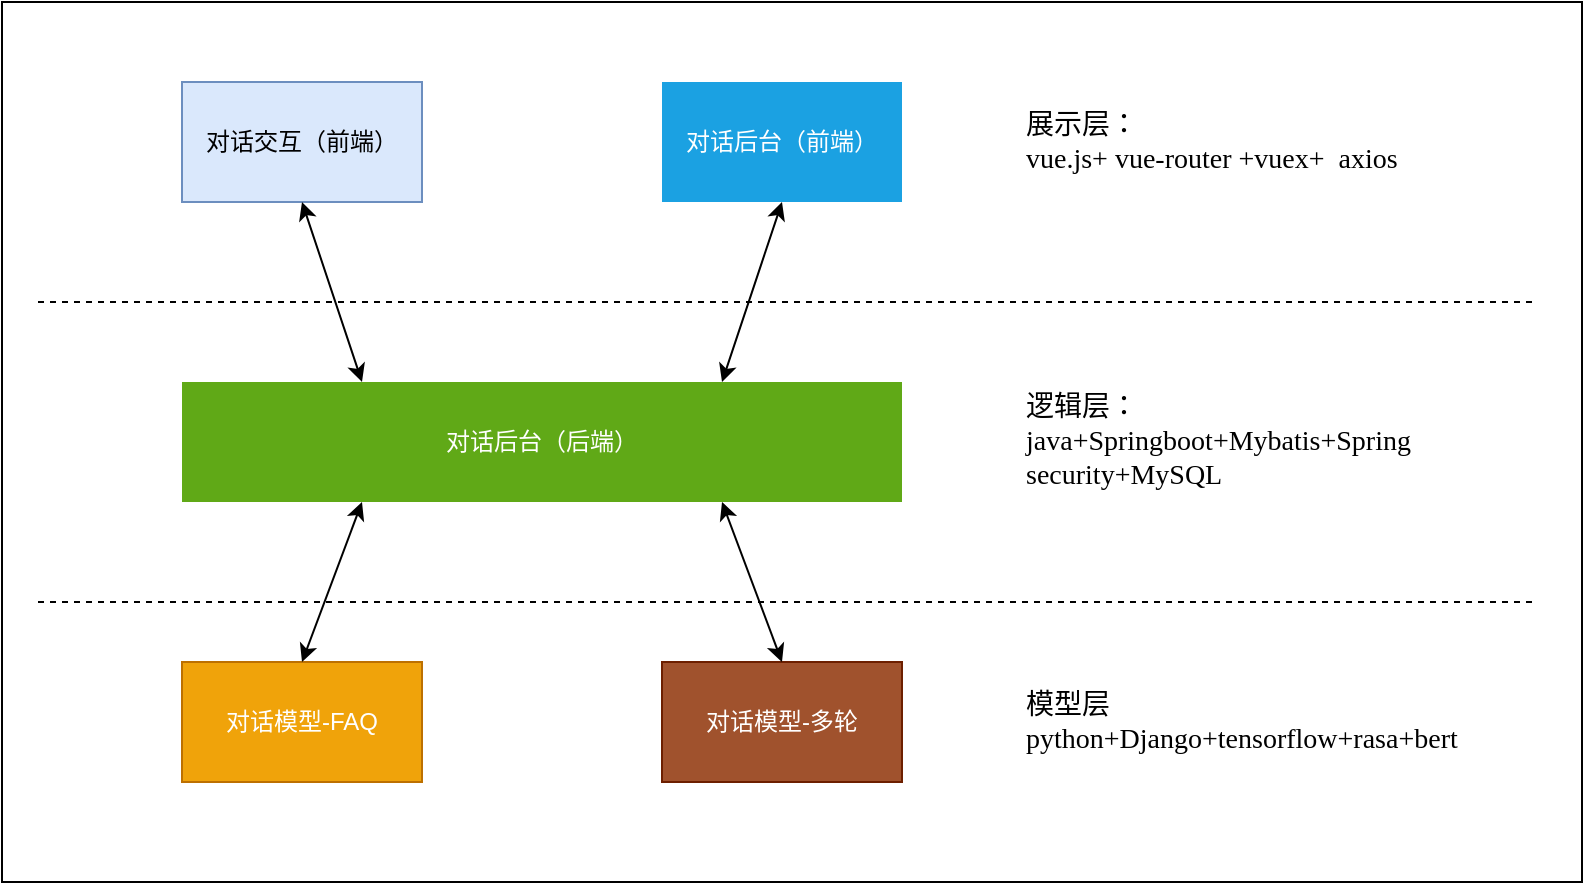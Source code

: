<mxfile version="12.7.4" type="github"><diagram id="HHkCW6bzJHq7u3sb4jT1" name="第 1 页"><mxGraphModel dx="1038" dy="539" grid="1" gridSize="10" guides="1" tooltips="1" connect="1" arrows="1" fold="1" page="1" pageScale="1" pageWidth="827" pageHeight="1169" math="0" shadow="0"><root><mxCell id="0"/><mxCell id="1" parent="0"/><mxCell id="LPsa5BOYDRLZkjnAQ2Mv-16" value="" style="rounded=0;whiteSpace=wrap;html=1;fillColor=#ffffff;" vertex="1" parent="1"><mxGeometry x="50" y="60" width="790" height="440" as="geometry"/></mxCell><mxCell id="LPsa5BOYDRLZkjnAQ2Mv-1" value="对话交互（前端）" style="rounded=0;whiteSpace=wrap;html=1;fillColor=#dae8fc;strokeColor=#6c8ebf;" vertex="1" parent="1"><mxGeometry x="140" y="100" width="120" height="60" as="geometry"/></mxCell><mxCell id="LPsa5BOYDRLZkjnAQ2Mv-2" value="对话后台（前端）" style="rounded=0;whiteSpace=wrap;html=1;fillColor=#1ba1e2;strokeColor=none;fontColor=#ffffff;" vertex="1" parent="1"><mxGeometry x="380" y="100" width="120" height="60" as="geometry"/></mxCell><mxCell id="LPsa5BOYDRLZkjnAQ2Mv-3" value="对话后台（后端）" style="rounded=0;whiteSpace=wrap;html=1;fillColor=#60a917;strokeColor=none;fontColor=#ffffff;" vertex="1" parent="1"><mxGeometry x="140" y="250" width="360" height="60" as="geometry"/></mxCell><mxCell id="LPsa5BOYDRLZkjnAQ2Mv-4" value="对话模型-FAQ" style="rounded=0;whiteSpace=wrap;html=1;fillColor=#f0a30a;strokeColor=#BD7000;fontColor=#ffffff;" vertex="1" parent="1"><mxGeometry x="140" y="390" width="120" height="60" as="geometry"/></mxCell><mxCell id="LPsa5BOYDRLZkjnAQ2Mv-5" value="对话模型-多轮" style="rounded=0;whiteSpace=wrap;html=1;fillColor=#a0522d;strokeColor=#6D1F00;fontColor=#ffffff;" vertex="1" parent="1"><mxGeometry x="380" y="390" width="120" height="60" as="geometry"/></mxCell><mxCell id="LPsa5BOYDRLZkjnAQ2Mv-6" value="" style="endArrow=classic;startArrow=classic;html=1;entryX=0.5;entryY=1;entryDx=0;entryDy=0;exitX=0.25;exitY=0;exitDx=0;exitDy=0;" edge="1" parent="1" source="LPsa5BOYDRLZkjnAQ2Mv-3" target="LPsa5BOYDRLZkjnAQ2Mv-1"><mxGeometry width="50" height="50" relative="1" as="geometry"><mxPoint x="70" y="380" as="sourcePoint"/><mxPoint x="120" y="330" as="targetPoint"/></mxGeometry></mxCell><mxCell id="LPsa5BOYDRLZkjnAQ2Mv-7" value="" style="endArrow=classic;startArrow=classic;html=1;entryX=0.5;entryY=1;entryDx=0;entryDy=0;exitX=0.75;exitY=0;exitDx=0;exitDy=0;" edge="1" parent="1" source="LPsa5BOYDRLZkjnAQ2Mv-3" target="LPsa5BOYDRLZkjnAQ2Mv-2"><mxGeometry width="50" height="50" relative="1" as="geometry"><mxPoint x="209.76" y="257.18" as="sourcePoint"/><mxPoint x="210" y="170" as="targetPoint"/></mxGeometry></mxCell><mxCell id="LPsa5BOYDRLZkjnAQ2Mv-8" value="" style="endArrow=classic;startArrow=classic;html=1;entryX=0.5;entryY=0;entryDx=0;entryDy=0;exitX=0.25;exitY=1;exitDx=0;exitDy=0;" edge="1" parent="1" source="LPsa5BOYDRLZkjnAQ2Mv-3" target="LPsa5BOYDRLZkjnAQ2Mv-4"><mxGeometry width="50" height="50" relative="1" as="geometry"><mxPoint x="209.76" y="257.18" as="sourcePoint"/><mxPoint x="210" y="170" as="targetPoint"/></mxGeometry></mxCell><mxCell id="LPsa5BOYDRLZkjnAQ2Mv-9" value="" style="endArrow=classic;startArrow=classic;html=1;entryX=0.5;entryY=0;entryDx=0;entryDy=0;exitX=0.75;exitY=1;exitDx=0;exitDy=0;" edge="1" parent="1" source="LPsa5BOYDRLZkjnAQ2Mv-3" target="LPsa5BOYDRLZkjnAQ2Mv-5"><mxGeometry width="50" height="50" relative="1" as="geometry"><mxPoint x="210.48" y="322.82" as="sourcePoint"/><mxPoint x="210" y="400" as="targetPoint"/></mxGeometry></mxCell><mxCell id="LPsa5BOYDRLZkjnAQ2Mv-10" value="" style="endArrow=none;dashed=1;html=1;" edge="1" parent="1"><mxGeometry width="50" height="50" relative="1" as="geometry"><mxPoint x="815" y="210" as="sourcePoint"/><mxPoint x="65" y="210" as="targetPoint"/></mxGeometry></mxCell><mxCell id="LPsa5BOYDRLZkjnAQ2Mv-11" value="" style="endArrow=none;dashed=1;html=1;" edge="1" parent="1"><mxGeometry width="50" height="50" relative="1" as="geometry"><mxPoint x="815" y="360" as="sourcePoint"/><mxPoint x="65" y="360" as="targetPoint"/></mxGeometry></mxCell><mxCell id="LPsa5BOYDRLZkjnAQ2Mv-12" value="展示层：&lt;br&gt;vue.js+ vue-router +vuex+&amp;nbsp; axios" style="text;html=1;strokeColor=none;fillColor=none;align=left;verticalAlign=middle;whiteSpace=wrap;rounded=0;fontFamily=Comic Sans MS;fontSize=14;" vertex="1" parent="1"><mxGeometry x="560" y="110" width="240" height="40" as="geometry"/></mxCell><mxCell id="LPsa5BOYDRLZkjnAQ2Mv-13" value="逻辑层：&lt;br&gt;java+Springboot+Mybatis+Spring security+MySQL" style="text;html=1;strokeColor=none;fillColor=none;align=left;verticalAlign=middle;whiteSpace=wrap;rounded=0;fontFamily=Comic Sans MS;fontSize=14;" vertex="1" parent="1"><mxGeometry x="560" y="250" width="240" height="60" as="geometry"/></mxCell><mxCell id="LPsa5BOYDRLZkjnAQ2Mv-14" value="模型层&lt;br&gt;python+Django+tensorflow+rasa+bert" style="text;html=1;strokeColor=none;fillColor=none;align=left;verticalAlign=middle;whiteSpace=wrap;rounded=0;fontFamily=Comic Sans MS;fontSize=14;" vertex="1" parent="1"><mxGeometry x="560" y="400" width="240" height="40" as="geometry"/></mxCell></root></mxGraphModel></diagram></mxfile>